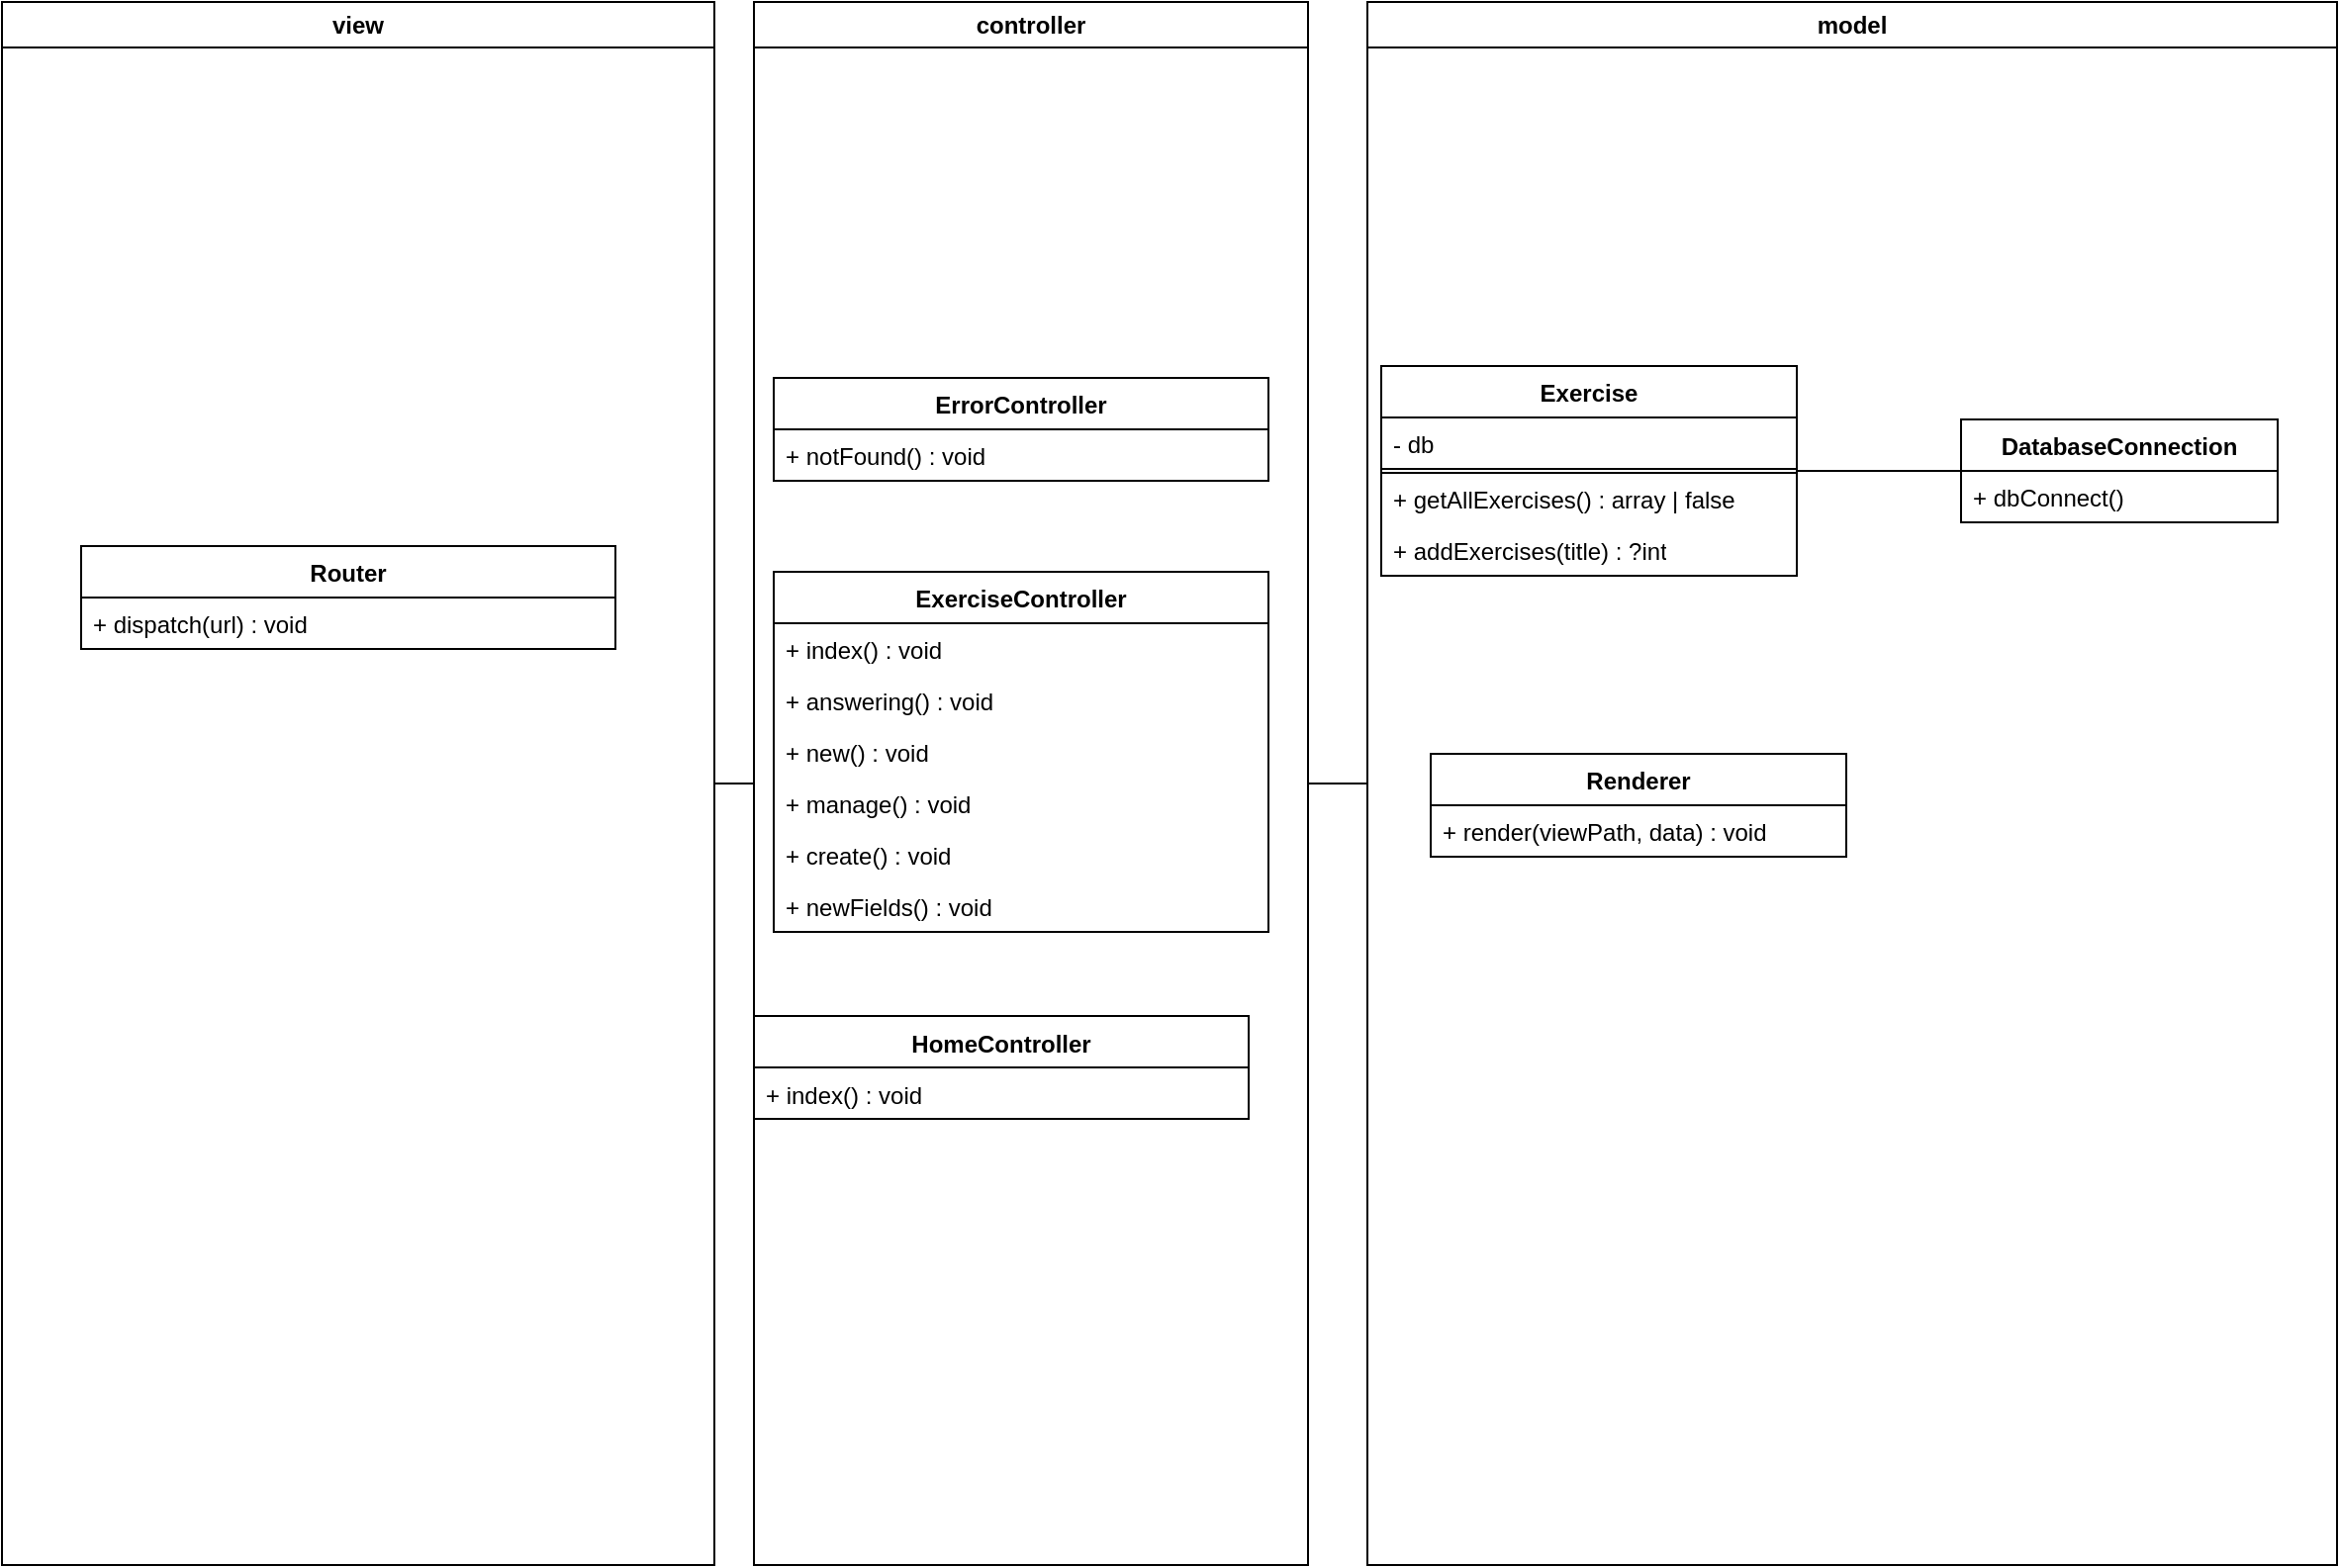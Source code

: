 <mxfile version="20.5.3" type="embed"><diagram name="Page-1" id="wvGn78K-ny_nvsbwn7-i"><mxGraphModel dx="1248" dy="598" grid="1" gridSize="10" guides="1" tooltips="1" connect="1" arrows="1" fold="1" page="1" pageScale="1" pageWidth="827" pageHeight="1169" math="0" shadow="0"><root><mxCell id="0"/><mxCell id="1" parent="0"/><mxCell id="k3qz7gnhiJx6e_zfPR3I-12" value="ExerciseController" style="swimlane;fontStyle=1;align=center;verticalAlign=top;childLayout=stackLayout;horizontal=1;startSize=26;horizontalStack=0;resizeParent=1;resizeParentMax=0;resizeLast=0;collapsible=1;marginBottom=0;whiteSpace=wrap;html=1;" parent="1" vertex="1"><mxGeometry x="310" y="308" width="250" height="182" as="geometry"/></mxCell><mxCell id="k3qz7gnhiJx6e_zfPR3I-15" value="+ index() : void" style="text;strokeColor=none;fillColor=none;align=left;verticalAlign=top;spacingLeft=4;spacingRight=4;overflow=hidden;rotatable=0;points=[[0,0.5],[1,0.5]];portConstraint=eastwest;whiteSpace=wrap;html=1;" parent="k3qz7gnhiJx6e_zfPR3I-12" vertex="1"><mxGeometry y="26" width="250" height="26" as="geometry"/></mxCell><mxCell id="13" value="+ answering() : void" style="text;strokeColor=none;fillColor=none;align=left;verticalAlign=top;spacingLeft=4;spacingRight=4;overflow=hidden;rotatable=0;points=[[0,0.5],[1,0.5]];portConstraint=eastwest;whiteSpace=wrap;html=1;" vertex="1" parent="k3qz7gnhiJx6e_zfPR3I-12"><mxGeometry y="52" width="250" height="26" as="geometry"/></mxCell><mxCell id="14" value="+ new()&amp;nbsp;: void" style="text;strokeColor=none;fillColor=none;align=left;verticalAlign=top;spacingLeft=4;spacingRight=4;overflow=hidden;rotatable=0;points=[[0,0.5],[1,0.5]];portConstraint=eastwest;whiteSpace=wrap;html=1;" vertex="1" parent="k3qz7gnhiJx6e_zfPR3I-12"><mxGeometry y="78" width="250" height="26" as="geometry"/></mxCell><mxCell id="16" value="+ manage()&amp;nbsp;: void" style="text;strokeColor=none;fillColor=none;align=left;verticalAlign=top;spacingLeft=4;spacingRight=4;overflow=hidden;rotatable=0;points=[[0,0.5],[1,0.5]];portConstraint=eastwest;whiteSpace=wrap;html=1;" vertex="1" parent="k3qz7gnhiJx6e_zfPR3I-12"><mxGeometry y="104" width="250" height="26" as="geometry"/></mxCell><mxCell id="15" value="+ create()&amp;nbsp;: void" style="text;strokeColor=none;fillColor=none;align=left;verticalAlign=top;spacingLeft=4;spacingRight=4;overflow=hidden;rotatable=0;points=[[0,0.5],[1,0.5]];portConstraint=eastwest;whiteSpace=wrap;html=1;" vertex="1" parent="k3qz7gnhiJx6e_zfPR3I-12"><mxGeometry y="130" width="250" height="26" as="geometry"/></mxCell><mxCell id="12" value="+ newFields()&amp;nbsp;: void" style="text;strokeColor=none;fillColor=none;align=left;verticalAlign=top;spacingLeft=4;spacingRight=4;overflow=hidden;rotatable=0;points=[[0,0.5],[1,0.5]];portConstraint=eastwest;whiteSpace=wrap;html=1;" vertex="1" parent="k3qz7gnhiJx6e_zfPR3I-12"><mxGeometry y="156" width="250" height="26" as="geometry"/></mxCell><mxCell id="_Uim2s2D9t0-JBow410b-8" value="Router" style="swimlane;fontStyle=1;align=center;verticalAlign=top;childLayout=stackLayout;horizontal=1;startSize=26;horizontalStack=0;resizeParent=1;resizeParentMax=0;resizeLast=0;collapsible=1;marginBottom=0;whiteSpace=wrap;html=1;" parent="1" vertex="1"><mxGeometry x="-40" y="295" width="270" height="52" as="geometry"/></mxCell><mxCell id="_Uim2s2D9t0-JBow410b-11" value="+ dispatch(url) : void" style="text;strokeColor=none;fillColor=none;align=left;verticalAlign=top;spacingLeft=4;spacingRight=4;overflow=hidden;rotatable=0;points=[[0,0.5],[1,0.5]];portConstraint=eastwest;whiteSpace=wrap;html=1;" parent="_Uim2s2D9t0-JBow410b-8" vertex="1"><mxGeometry y="26" width="270" height="26" as="geometry"/></mxCell><mxCell id="_Uim2s2D9t0-JBow410b-13" value="ErrorController" style="swimlane;fontStyle=1;align=center;verticalAlign=top;childLayout=stackLayout;horizontal=1;startSize=26;horizontalStack=0;resizeParent=1;resizeParentMax=0;resizeLast=0;collapsible=1;marginBottom=0;whiteSpace=wrap;html=1;" parent="1" vertex="1"><mxGeometry x="310" y="210" width="250" height="52" as="geometry"/></mxCell><mxCell id="_Uim2s2D9t0-JBow410b-16" value="+ notFound() : void" style="text;strokeColor=none;fillColor=none;align=left;verticalAlign=top;spacingLeft=4;spacingRight=4;overflow=hidden;rotatable=0;points=[[0,0.5],[1,0.5]];portConstraint=eastwest;whiteSpace=wrap;html=1;" parent="_Uim2s2D9t0-JBow410b-13" vertex="1"><mxGeometry y="26" width="250" height="26" as="geometry"/></mxCell><mxCell id="_Uim2s2D9t0-JBow410b-17" value="Renderer" style="swimlane;fontStyle=1;align=center;verticalAlign=top;childLayout=stackLayout;horizontal=1;startSize=26;horizontalStack=0;resizeParent=1;resizeParentMax=0;resizeLast=0;collapsible=1;marginBottom=0;whiteSpace=wrap;html=1;" parent="1" vertex="1"><mxGeometry x="642" y="400" width="210" height="52" as="geometry"/></mxCell><mxCell id="_Uim2s2D9t0-JBow410b-20" value="+ render(viewPath, data) : void" style="text;strokeColor=none;fillColor=none;align=left;verticalAlign=top;spacingLeft=4;spacingRight=4;overflow=hidden;rotatable=0;points=[[0,0.5],[1,0.5]];portConstraint=eastwest;whiteSpace=wrap;html=1;" parent="_Uim2s2D9t0-JBow410b-17" vertex="1"><mxGeometry y="26" width="210" height="26" as="geometry"/></mxCell><mxCell id="6" style="edgeStyle=orthogonalEdgeStyle;rounded=0;orthogonalLoop=1;jettySize=auto;html=1;endArrow=none;endFill=0;" edge="1" parent="1" source="3" target="4"><mxGeometry relative="1" as="geometry"/></mxCell><mxCell id="3" value="view" style="swimlane;whiteSpace=wrap;html=1;" vertex="1" parent="1"><mxGeometry x="-80" y="20" width="360" height="790" as="geometry"/></mxCell><mxCell id="7" style="edgeStyle=orthogonalEdgeStyle;shape=connector;rounded=0;orthogonalLoop=1;jettySize=auto;html=1;labelBackgroundColor=default;strokeColor=default;fontFamily=Helvetica;fontSize=11;fontColor=default;endArrow=none;endFill=0;" edge="1" parent="1" source="4" target="5"><mxGeometry relative="1" as="geometry"/></mxCell><mxCell id="4" value="controller" style="swimlane;whiteSpace=wrap;html=1;startSize=23;" vertex="1" parent="1"><mxGeometry x="300" y="20" width="280" height="790" as="geometry"/></mxCell><mxCell id="8" value="HomeController" style="swimlane;fontStyle=1;align=center;verticalAlign=top;childLayout=stackLayout;horizontal=1;startSize=26;horizontalStack=0;resizeParent=1;resizeParentMax=0;resizeLast=0;collapsible=1;marginBottom=0;whiteSpace=wrap;html=1;" vertex="1" parent="4"><mxGeometry y="512.5" width="250" height="52" as="geometry"/></mxCell><mxCell id="11" value="+ index()&amp;nbsp;: void" style="text;strokeColor=none;fillColor=none;align=left;verticalAlign=top;spacingLeft=4;spacingRight=4;overflow=hidden;rotatable=0;points=[[0,0.5],[1,0.5]];portConstraint=eastwest;whiteSpace=wrap;html=1;" vertex="1" parent="8"><mxGeometry y="26" width="250" height="26" as="geometry"/></mxCell><mxCell id="5" value="model" style="swimlane;whiteSpace=wrap;html=1;startSize=23;" vertex="1" parent="1"><mxGeometry x="610" y="20" width="490" height="790" as="geometry"/></mxCell><mxCell id="k3qz7gnhiJx6e_zfPR3I-5" value="Exercise" style="swimlane;fontStyle=1;align=center;verticalAlign=top;childLayout=stackLayout;horizontal=1;startSize=26;horizontalStack=0;resizeParent=1;resizeParentMax=0;resizeLast=0;collapsible=1;marginBottom=0;whiteSpace=wrap;html=1;" parent="5" vertex="1"><mxGeometry x="7" y="184" width="210" height="106" as="geometry"/></mxCell><mxCell id="k3qz7gnhiJx6e_zfPR3I-8" value="- db" style="text;strokeColor=none;fillColor=none;align=left;verticalAlign=top;spacingLeft=4;spacingRight=4;overflow=hidden;rotatable=0;points=[[0,0.5],[1,0.5]];portConstraint=eastwest;whiteSpace=wrap;html=1;" parent="k3qz7gnhiJx6e_zfPR3I-5" vertex="1"><mxGeometry y="26" width="210" height="26" as="geometry"/></mxCell><mxCell id="22" value="" style="text;strokeColor=default;fillColor=none;align=left;verticalAlign=top;spacingLeft=4;spacingRight=4;overflow=hidden;rotatable=0;points=[[0,0.5],[1,0.5]];portConstraint=eastwest;whiteSpace=wrap;html=1;" vertex="1" parent="k3qz7gnhiJx6e_zfPR3I-5"><mxGeometry y="52" width="210" height="2" as="geometry"/></mxCell><mxCell id="17" value="+&amp;nbsp;getAllExercises&lt;span style=&quot;background-color: initial;&quot;&gt;() : array | false&lt;/span&gt;" style="text;strokeColor=none;fillColor=none;align=left;verticalAlign=top;spacingLeft=4;spacingRight=4;overflow=hidden;rotatable=0;points=[[0,0.5],[1,0.5]];portConstraint=eastwest;whiteSpace=wrap;html=1;" vertex="1" parent="k3qz7gnhiJx6e_zfPR3I-5"><mxGeometry y="54" width="210" height="26" as="geometry"/></mxCell><mxCell id="24" value="+&amp;nbsp;addExercises&lt;span style=&quot;background-color: initial;&quot;&gt;(title) : ?int&lt;/span&gt;" style="text;strokeColor=none;fillColor=none;align=left;verticalAlign=top;spacingLeft=4;spacingRight=4;overflow=hidden;rotatable=0;points=[[0,0.5],[1,0.5]];portConstraint=eastwest;whiteSpace=wrap;html=1;" vertex="1" parent="k3qz7gnhiJx6e_zfPR3I-5"><mxGeometry y="80" width="210" height="26" as="geometry"/></mxCell><mxCell id="k3qz7gnhiJx6e_zfPR3I-1" value="DatabaseConnection" style="swimlane;fontStyle=1;align=center;verticalAlign=top;childLayout=stackLayout;horizontal=1;startSize=26;horizontalStack=0;resizeParent=1;resizeParentMax=0;resizeLast=0;collapsible=1;marginBottom=0;whiteSpace=wrap;html=1;" parent="5" vertex="1"><mxGeometry x="300" y="211" width="160" height="52" as="geometry"/></mxCell><mxCell id="k3qz7gnhiJx6e_zfPR3I-4" value="+&amp;nbsp;dbConnect&lt;span style=&quot;background-color: initial;&quot;&gt;()&lt;/span&gt;" style="text;strokeColor=none;fillColor=none;align=left;verticalAlign=top;spacingLeft=4;spacingRight=4;overflow=hidden;rotatable=0;points=[[0,0.5],[1,0.5]];portConstraint=eastwest;whiteSpace=wrap;html=1;" parent="k3qz7gnhiJx6e_zfPR3I-1" vertex="1"><mxGeometry y="26" width="160" height="26" as="geometry"/></mxCell><mxCell id="_Uim2s2D9t0-JBow410b-39" style="edgeStyle=orthogonalEdgeStyle;shape=connector;rounded=0;orthogonalLoop=1;jettySize=auto;html=1;labelBackgroundColor=default;strokeColor=default;align=center;verticalAlign=middle;fontFamily=Helvetica;fontSize=11;fontColor=default;endArrow=none;endFill=0;" parent="5" source="k3qz7gnhiJx6e_zfPR3I-5" target="k3qz7gnhiJx6e_zfPR3I-1" edge="1"><mxGeometry relative="1" as="geometry"/></mxCell></root></mxGraphModel></diagram></mxfile>